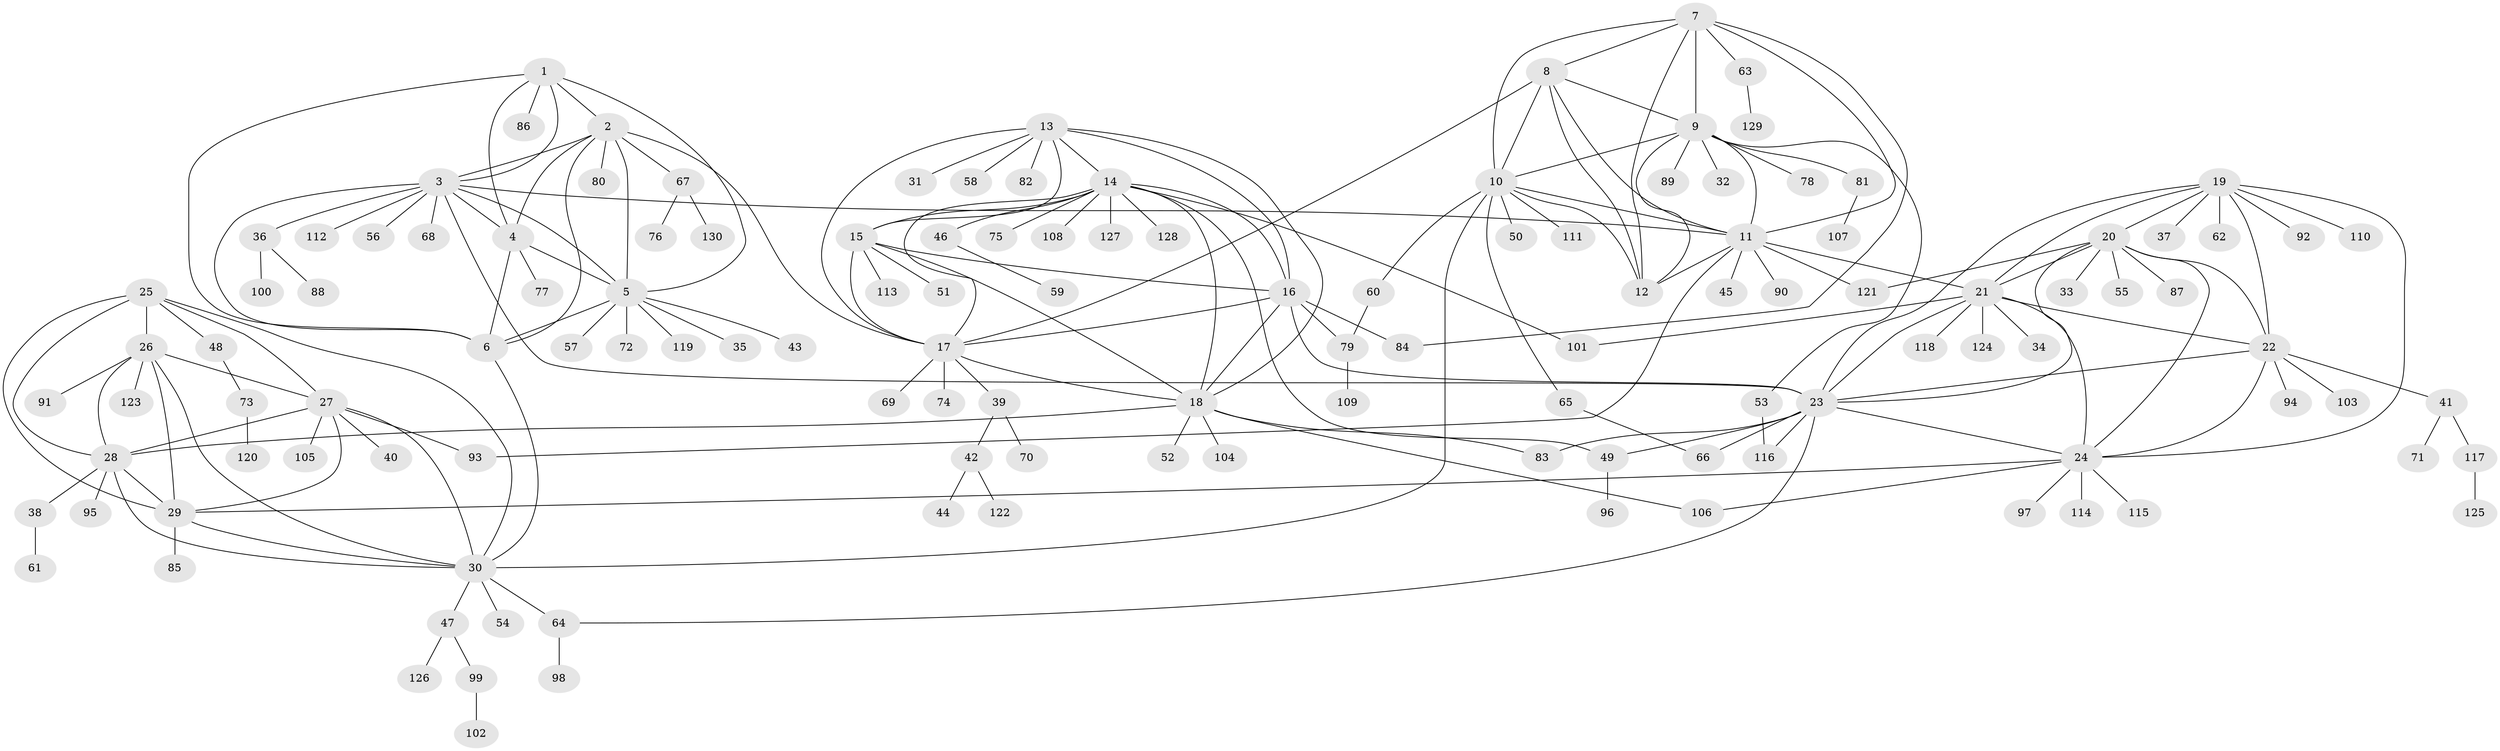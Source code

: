 // Generated by graph-tools (version 1.1) at 2025/26/03/09/25 03:26:38]
// undirected, 130 vertices, 196 edges
graph export_dot {
graph [start="1"]
  node [color=gray90,style=filled];
  1;
  2;
  3;
  4;
  5;
  6;
  7;
  8;
  9;
  10;
  11;
  12;
  13;
  14;
  15;
  16;
  17;
  18;
  19;
  20;
  21;
  22;
  23;
  24;
  25;
  26;
  27;
  28;
  29;
  30;
  31;
  32;
  33;
  34;
  35;
  36;
  37;
  38;
  39;
  40;
  41;
  42;
  43;
  44;
  45;
  46;
  47;
  48;
  49;
  50;
  51;
  52;
  53;
  54;
  55;
  56;
  57;
  58;
  59;
  60;
  61;
  62;
  63;
  64;
  65;
  66;
  67;
  68;
  69;
  70;
  71;
  72;
  73;
  74;
  75;
  76;
  77;
  78;
  79;
  80;
  81;
  82;
  83;
  84;
  85;
  86;
  87;
  88;
  89;
  90;
  91;
  92;
  93;
  94;
  95;
  96;
  97;
  98;
  99;
  100;
  101;
  102;
  103;
  104;
  105;
  106;
  107;
  108;
  109;
  110;
  111;
  112;
  113;
  114;
  115;
  116;
  117;
  118;
  119;
  120;
  121;
  122;
  123;
  124;
  125;
  126;
  127;
  128;
  129;
  130;
  1 -- 2;
  1 -- 3;
  1 -- 4;
  1 -- 5;
  1 -- 6;
  1 -- 86;
  2 -- 3;
  2 -- 4;
  2 -- 5;
  2 -- 6;
  2 -- 17;
  2 -- 67;
  2 -- 80;
  3 -- 4;
  3 -- 5;
  3 -- 6;
  3 -- 11;
  3 -- 23;
  3 -- 36;
  3 -- 56;
  3 -- 68;
  3 -- 112;
  4 -- 5;
  4 -- 6;
  4 -- 77;
  5 -- 6;
  5 -- 35;
  5 -- 43;
  5 -- 57;
  5 -- 72;
  5 -- 119;
  6 -- 30;
  7 -- 8;
  7 -- 9;
  7 -- 10;
  7 -- 11;
  7 -- 12;
  7 -- 63;
  7 -- 84;
  8 -- 9;
  8 -- 10;
  8 -- 11;
  8 -- 12;
  8 -- 17;
  9 -- 10;
  9 -- 11;
  9 -- 12;
  9 -- 32;
  9 -- 53;
  9 -- 78;
  9 -- 81;
  9 -- 89;
  10 -- 11;
  10 -- 12;
  10 -- 30;
  10 -- 50;
  10 -- 60;
  10 -- 65;
  10 -- 111;
  11 -- 12;
  11 -- 21;
  11 -- 45;
  11 -- 90;
  11 -- 93;
  11 -- 121;
  13 -- 14;
  13 -- 15;
  13 -- 16;
  13 -- 17;
  13 -- 18;
  13 -- 31;
  13 -- 58;
  13 -- 82;
  14 -- 15;
  14 -- 16;
  14 -- 17;
  14 -- 18;
  14 -- 46;
  14 -- 49;
  14 -- 75;
  14 -- 101;
  14 -- 108;
  14 -- 127;
  14 -- 128;
  15 -- 16;
  15 -- 17;
  15 -- 18;
  15 -- 51;
  15 -- 113;
  16 -- 17;
  16 -- 18;
  16 -- 23;
  16 -- 79;
  16 -- 84;
  17 -- 18;
  17 -- 39;
  17 -- 69;
  17 -- 74;
  18 -- 28;
  18 -- 52;
  18 -- 83;
  18 -- 104;
  18 -- 106;
  19 -- 20;
  19 -- 21;
  19 -- 22;
  19 -- 23;
  19 -- 24;
  19 -- 37;
  19 -- 62;
  19 -- 92;
  19 -- 110;
  20 -- 21;
  20 -- 22;
  20 -- 23;
  20 -- 24;
  20 -- 33;
  20 -- 55;
  20 -- 87;
  20 -- 121;
  21 -- 22;
  21 -- 23;
  21 -- 24;
  21 -- 34;
  21 -- 101;
  21 -- 118;
  21 -- 124;
  22 -- 23;
  22 -- 24;
  22 -- 41;
  22 -- 94;
  22 -- 103;
  23 -- 24;
  23 -- 49;
  23 -- 64;
  23 -- 66;
  23 -- 83;
  23 -- 116;
  24 -- 29;
  24 -- 97;
  24 -- 106;
  24 -- 114;
  24 -- 115;
  25 -- 26;
  25 -- 27;
  25 -- 28;
  25 -- 29;
  25 -- 30;
  25 -- 48;
  26 -- 27;
  26 -- 28;
  26 -- 29;
  26 -- 30;
  26 -- 91;
  26 -- 123;
  27 -- 28;
  27 -- 29;
  27 -- 30;
  27 -- 40;
  27 -- 93;
  27 -- 105;
  28 -- 29;
  28 -- 30;
  28 -- 38;
  28 -- 95;
  29 -- 30;
  29 -- 85;
  30 -- 47;
  30 -- 54;
  30 -- 64;
  36 -- 88;
  36 -- 100;
  38 -- 61;
  39 -- 42;
  39 -- 70;
  41 -- 71;
  41 -- 117;
  42 -- 44;
  42 -- 122;
  46 -- 59;
  47 -- 99;
  47 -- 126;
  48 -- 73;
  49 -- 96;
  53 -- 116;
  60 -- 79;
  63 -- 129;
  64 -- 98;
  65 -- 66;
  67 -- 76;
  67 -- 130;
  73 -- 120;
  79 -- 109;
  81 -- 107;
  99 -- 102;
  117 -- 125;
}
